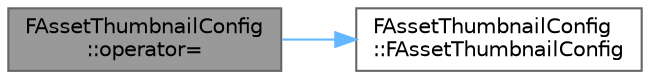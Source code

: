 digraph "FAssetThumbnailConfig::operator="
{
 // INTERACTIVE_SVG=YES
 // LATEX_PDF_SIZE
  bgcolor="transparent";
  edge [fontname=Helvetica,fontsize=10,labelfontname=Helvetica,labelfontsize=10];
  node [fontname=Helvetica,fontsize=10,shape=box,height=0.2,width=0.4];
  rankdir="LR";
  Node1 [id="Node000001",label="FAssetThumbnailConfig\l::operator=",height=0.2,width=0.4,color="gray40", fillcolor="grey60", style="filled", fontcolor="black",tooltip=" "];
  Node1 -> Node2 [id="edge1_Node000001_Node000002",color="steelblue1",style="solid",tooltip=" "];
  Node2 [id="Node000002",label="FAssetThumbnailConfig\l::FAssetThumbnailConfig",height=0.2,width=0.4,color="grey40", fillcolor="white", style="filled",URL="$d8/d81/structFAssetThumbnailConfig.html#af6cda40bd38bd5a705de1296e9e32787",tooltip=" "];
}
